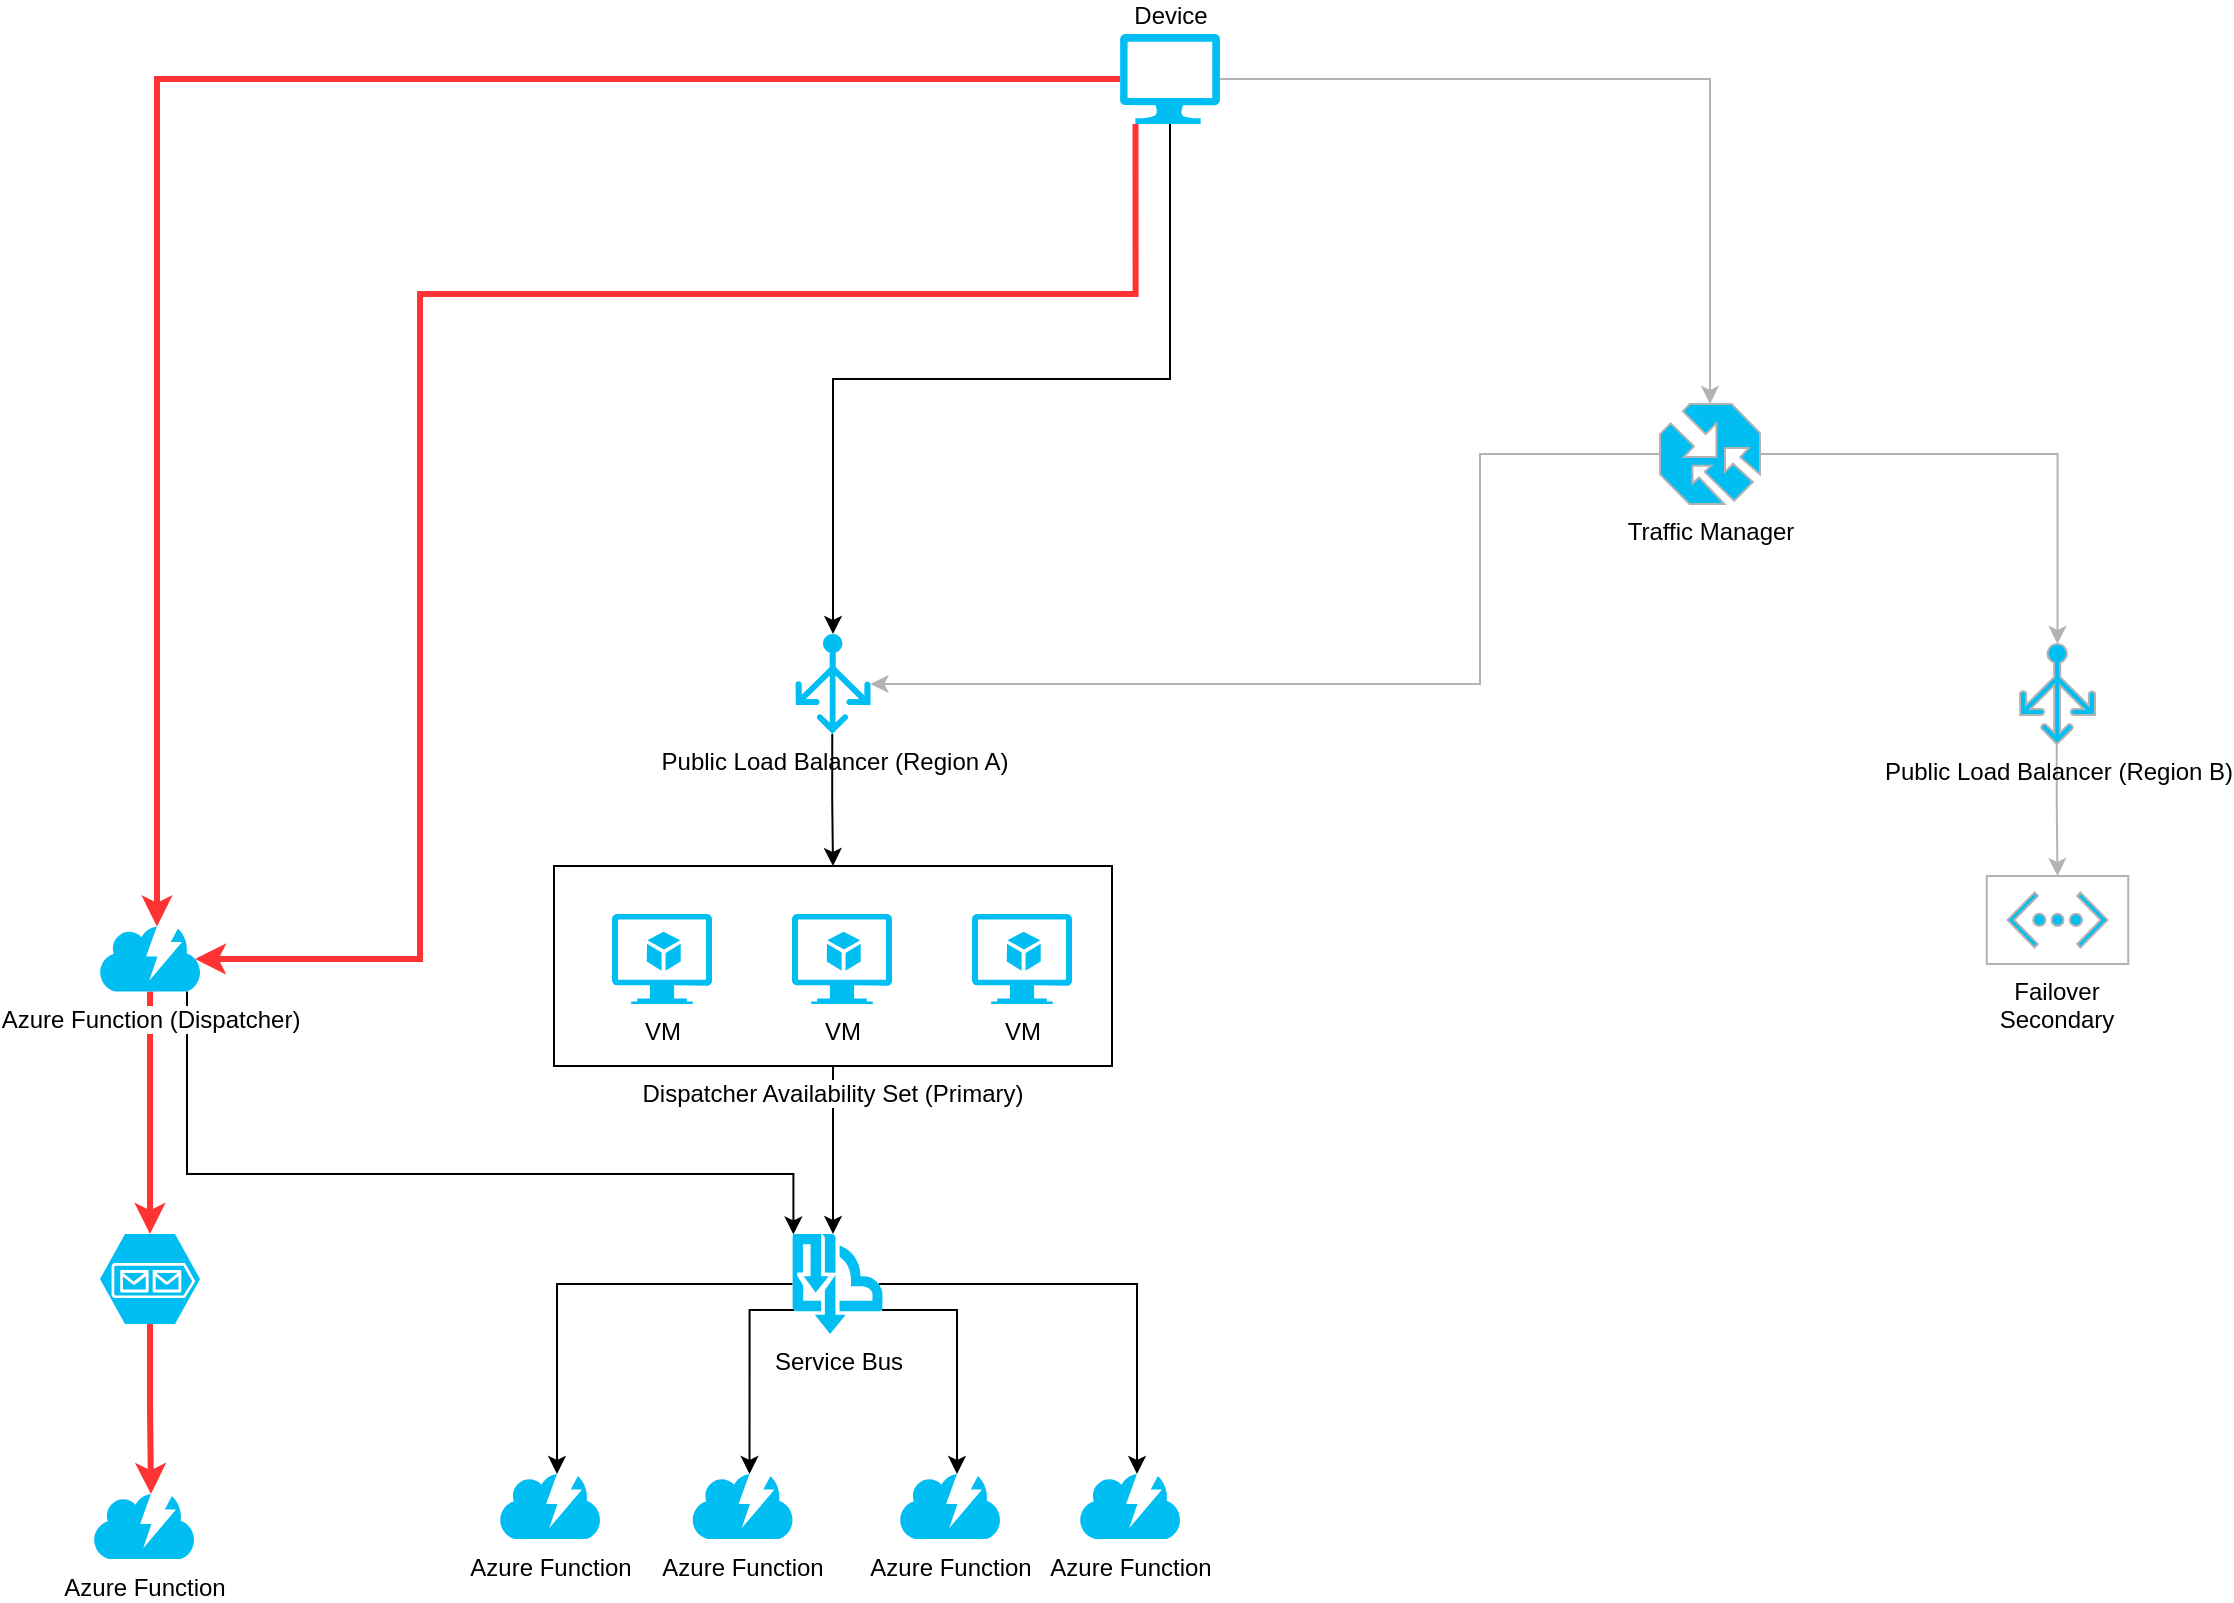 <mxfile version="12.8.5" type="github">
  <diagram id="-9tl46MMvIOzKLyB9kHu" name="Page-1">
    <mxGraphModel dx="1382" dy="1984" grid="1" gridSize="10" guides="1" tooltips="1" connect="1" arrows="1" fold="1" page="1" pageScale="1" pageWidth="850" pageHeight="1100" math="0" shadow="0">
      <root>
        <mxCell id="0" />
        <mxCell id="1" parent="0" />
        <mxCell id="wyif-WNhcubzZ_lqFdsm-12" style="edgeStyle=orthogonalEdgeStyle;rounded=0;orthogonalLoop=1;jettySize=auto;html=1;entryX=0.45;entryY=0;entryDx=0;entryDy=0;entryPerimeter=0;" parent="1" source="wyif-WNhcubzZ_lqFdsm-6" target="wyif-WNhcubzZ_lqFdsm-7" edge="1">
          <mxGeometry relative="1" as="geometry" />
        </mxCell>
        <mxCell id="wyif-WNhcubzZ_lqFdsm-6" value="Dispatcher Availability Set (Primary)" style="rounded=0;whiteSpace=wrap;html=1;labelPosition=center;verticalLabelPosition=bottom;align=center;verticalAlign=top;labelBackgroundColor=#ffffff;" parent="1" vertex="1">
          <mxGeometry x="297" y="266" width="279" height="100" as="geometry" />
        </mxCell>
        <mxCell id="wyif-WNhcubzZ_lqFdsm-25" style="edgeStyle=orthogonalEdgeStyle;rounded=0;orthogonalLoop=1;jettySize=auto;html=1;entryX=0.5;entryY=0;entryDx=0;entryDy=0;entryPerimeter=0;strokeColor=#B3B3B3;" parent="1" source="wyif-WNhcubzZ_lqFdsm-1" target="wyif-WNhcubzZ_lqFdsm-22" edge="1">
          <mxGeometry relative="1" as="geometry" />
        </mxCell>
        <mxCell id="wyif-WNhcubzZ_lqFdsm-34" style="edgeStyle=orthogonalEdgeStyle;rounded=0;orthogonalLoop=1;jettySize=auto;html=1;exitX=0;exitY=0.5;exitDx=0;exitDy=0;exitPerimeter=0;entryX=0.57;entryY=0;entryDx=0;entryDy=0;entryPerimeter=0;fontColor=#FF3333;strokeColor=#FF3333;strokeWidth=3;" parent="1" source="wyif-WNhcubzZ_lqFdsm-1" target="wyif-WNhcubzZ_lqFdsm-29" edge="1">
          <mxGeometry relative="1" as="geometry" />
        </mxCell>
        <mxCell id="wyif-WNhcubzZ_lqFdsm-35" style="edgeStyle=orthogonalEdgeStyle;rounded=0;orthogonalLoop=1;jettySize=auto;html=1;exitX=0.155;exitY=1;exitDx=0;exitDy=0;exitPerimeter=0;entryX=0.95;entryY=0.5;entryDx=0;entryDy=0;entryPerimeter=0;strokeColor=#FF3333;strokeWidth=3;" parent="1" source="wyif-WNhcubzZ_lqFdsm-1" target="wyif-WNhcubzZ_lqFdsm-29" edge="1">
          <mxGeometry relative="1" as="geometry">
            <Array as="points">
              <mxPoint x="588" y="-20" />
              <mxPoint x="230" y="-20" />
              <mxPoint x="230" y="313" />
            </Array>
          </mxGeometry>
        </mxCell>
        <mxCell id="wyif-WNhcubzZ_lqFdsm-37" style="edgeStyle=orthogonalEdgeStyle;rounded=0;orthogonalLoop=1;jettySize=auto;html=1;exitX=0.5;exitY=1;exitDx=0;exitDy=0;exitPerimeter=0;entryX=0.5;entryY=0;entryDx=0;entryDy=0;entryPerimeter=0;strokeColor=#000000;strokeWidth=1;fontColor=#FF3333;" parent="1" source="wyif-WNhcubzZ_lqFdsm-1" target="wyif-WNhcubzZ_lqFdsm-5" edge="1">
          <mxGeometry relative="1" as="geometry" />
        </mxCell>
        <mxCell id="wyif-WNhcubzZ_lqFdsm-1" value="Device" style="verticalLabelPosition=top;html=1;verticalAlign=bottom;align=center;strokeColor=none;fillColor=#00BEF2;shape=mxgraph.azure.computer;pointerEvents=1;labelPosition=center;" parent="1" vertex="1">
          <mxGeometry x="580" y="-150" width="50" height="45" as="geometry" />
        </mxCell>
        <mxCell id="wyif-WNhcubzZ_lqFdsm-2" value="VM" style="verticalLabelPosition=bottom;html=1;verticalAlign=top;align=center;strokeColor=none;fillColor=#00BEF2;shape=mxgraph.azure.virtual_machine_feature;pointerEvents=1;" parent="1" vertex="1">
          <mxGeometry x="326" y="290" width="50" height="45" as="geometry" />
        </mxCell>
        <mxCell id="wyif-WNhcubzZ_lqFdsm-3" value="VM" style="verticalLabelPosition=bottom;html=1;verticalAlign=top;align=center;strokeColor=none;fillColor=#00BEF2;shape=mxgraph.azure.virtual_machine_feature;pointerEvents=1;" parent="1" vertex="1">
          <mxGeometry x="416" y="290" width="50" height="45" as="geometry" />
        </mxCell>
        <mxCell id="wyif-WNhcubzZ_lqFdsm-4" value="VM" style="verticalLabelPosition=bottom;html=1;verticalAlign=top;align=center;strokeColor=none;fillColor=#00BEF2;shape=mxgraph.azure.virtual_machine_feature;pointerEvents=1;" parent="1" vertex="1">
          <mxGeometry x="506" y="290" width="50" height="45" as="geometry" />
        </mxCell>
        <mxCell id="wyif-WNhcubzZ_lqFdsm-17" style="edgeStyle=orthogonalEdgeStyle;rounded=0;orthogonalLoop=1;jettySize=auto;html=1;exitX=0.49;exitY=1;exitDx=0;exitDy=0;exitPerimeter=0;entryX=0.5;entryY=0;entryDx=0;entryDy=0;" parent="1" source="wyif-WNhcubzZ_lqFdsm-5" target="wyif-WNhcubzZ_lqFdsm-6" edge="1">
          <mxGeometry relative="1" as="geometry" />
        </mxCell>
        <mxCell id="wyif-WNhcubzZ_lqFdsm-5" value="Public Load Balancer (Region A)" style="verticalLabelPosition=bottom;html=1;verticalAlign=top;align=center;strokeColor=none;fillColor=#00BEF2;shape=mxgraph.azure.load_balancer_generic;pointerEvents=1;" parent="1" vertex="1">
          <mxGeometry x="417.75" y="150" width="37.5" height="50" as="geometry" />
        </mxCell>
        <mxCell id="wyif-WNhcubzZ_lqFdsm-13" style="edgeStyle=orthogonalEdgeStyle;rounded=0;orthogonalLoop=1;jettySize=auto;html=1;exitX=0.96;exitY=0.5;exitDx=0;exitDy=0;exitPerimeter=0;entryX=0.57;entryY=0;entryDx=0;entryDy=0;entryPerimeter=0;" parent="1" source="wyif-WNhcubzZ_lqFdsm-7" target="wyif-WNhcubzZ_lqFdsm-11" edge="1">
          <mxGeometry relative="1" as="geometry" />
        </mxCell>
        <mxCell id="wyif-WNhcubzZ_lqFdsm-14" style="edgeStyle=orthogonalEdgeStyle;rounded=0;orthogonalLoop=1;jettySize=auto;html=1;exitX=0.995;exitY=0.76;exitDx=0;exitDy=0;exitPerimeter=0;entryX=0.57;entryY=0;entryDx=0;entryDy=0;entryPerimeter=0;" parent="1" source="wyif-WNhcubzZ_lqFdsm-7" target="wyif-WNhcubzZ_lqFdsm-10" edge="1">
          <mxGeometry relative="1" as="geometry" />
        </mxCell>
        <mxCell id="wyif-WNhcubzZ_lqFdsm-15" style="edgeStyle=orthogonalEdgeStyle;rounded=0;orthogonalLoop=1;jettySize=auto;html=1;exitX=0.02;exitY=0.76;exitDx=0;exitDy=0;exitPerimeter=0;entryX=0.57;entryY=0;entryDx=0;entryDy=0;entryPerimeter=0;" parent="1" source="wyif-WNhcubzZ_lqFdsm-7" target="wyif-WNhcubzZ_lqFdsm-9" edge="1">
          <mxGeometry relative="1" as="geometry" />
        </mxCell>
        <mxCell id="wyif-WNhcubzZ_lqFdsm-16" style="edgeStyle=orthogonalEdgeStyle;rounded=0;orthogonalLoop=1;jettySize=auto;html=1;exitX=0;exitY=0.5;exitDx=0;exitDy=0;exitPerimeter=0;entryX=0.57;entryY=0;entryDx=0;entryDy=0;entryPerimeter=0;" parent="1" source="wyif-WNhcubzZ_lqFdsm-7" target="wyif-WNhcubzZ_lqFdsm-8" edge="1">
          <mxGeometry relative="1" as="geometry" />
        </mxCell>
        <mxCell id="wyif-WNhcubzZ_lqFdsm-7" value="Service Bus" style="verticalLabelPosition=bottom;html=1;verticalAlign=top;align=center;strokeColor=none;fillColor=#00BEF2;shape=mxgraph.azure.service_bus_topics_and_subscriptions;pointerEvents=1;labelBackgroundColor=#ffffff;" parent="1" vertex="1">
          <mxGeometry x="416.25" y="450" width="45" height="50" as="geometry" />
        </mxCell>
        <mxCell id="wyif-WNhcubzZ_lqFdsm-8" value="Azure Function" style="verticalLabelPosition=bottom;html=1;verticalAlign=top;align=center;strokeColor=none;fillColor=#00BEF2;shape=mxgraph.azure.content_delivery_network;labelBackgroundColor=#ffffff;" parent="1" vertex="1">
          <mxGeometry x="270" y="570" width="50" height="32.5" as="geometry" />
        </mxCell>
        <mxCell id="wyif-WNhcubzZ_lqFdsm-9" value="Azure Function" style="verticalLabelPosition=bottom;html=1;verticalAlign=top;align=center;strokeColor=none;fillColor=#00BEF2;shape=mxgraph.azure.content_delivery_network;labelBackgroundColor=#ffffff;" parent="1" vertex="1">
          <mxGeometry x="366.25" y="570" width="50" height="32.5" as="geometry" />
        </mxCell>
        <mxCell id="wyif-WNhcubzZ_lqFdsm-10" value="Azure Function" style="verticalLabelPosition=bottom;html=1;verticalAlign=top;align=center;strokeColor=none;fillColor=#00BEF2;shape=mxgraph.azure.content_delivery_network;labelBackgroundColor=#ffffff;" parent="1" vertex="1">
          <mxGeometry x="470" y="570" width="50" height="32.5" as="geometry" />
        </mxCell>
        <mxCell id="wyif-WNhcubzZ_lqFdsm-11" value="Azure Function" style="verticalLabelPosition=bottom;html=1;verticalAlign=top;align=center;strokeColor=none;fillColor=#00BEF2;shape=mxgraph.azure.content_delivery_network;labelBackgroundColor=#ffffff;" parent="1" vertex="1">
          <mxGeometry x="560" y="570" width="50" height="32.5" as="geometry" />
        </mxCell>
        <mxCell id="wyif-WNhcubzZ_lqFdsm-27" style="edgeStyle=orthogonalEdgeStyle;rounded=0;orthogonalLoop=1;jettySize=auto;html=1;exitX=0.49;exitY=1;exitDx=0;exitDy=0;exitPerimeter=0;entryX=0.5;entryY=0;entryDx=0;entryDy=0;strokeColor=#B3B3B3;" parent="1" source="wyif-WNhcubzZ_lqFdsm-19" target="wyif-WNhcubzZ_lqFdsm-26" edge="1">
          <mxGeometry relative="1" as="geometry" />
        </mxCell>
        <mxCell id="wyif-WNhcubzZ_lqFdsm-19" value="Public Load Balancer (Region B)" style="verticalLabelPosition=bottom;html=1;verticalAlign=top;align=center;strokeColor=#B3B3B3;fillColor=#00BEF2;shape=mxgraph.azure.load_balancer_generic;pointerEvents=1;" parent="1" vertex="1">
          <mxGeometry x="1030" y="155" width="37.5" height="50" as="geometry" />
        </mxCell>
        <mxCell id="wyif-WNhcubzZ_lqFdsm-23" style="edgeStyle=orthogonalEdgeStyle;rounded=0;orthogonalLoop=1;jettySize=auto;html=1;entryX=0.5;entryY=0;entryDx=0;entryDy=0;entryPerimeter=0;strokeColor=#B3B3B3;" parent="1" source="wyif-WNhcubzZ_lqFdsm-22" target="wyif-WNhcubzZ_lqFdsm-19" edge="1">
          <mxGeometry relative="1" as="geometry" />
        </mxCell>
        <mxCell id="wyif-WNhcubzZ_lqFdsm-24" style="edgeStyle=orthogonalEdgeStyle;rounded=0;orthogonalLoop=1;jettySize=auto;html=1;exitX=0;exitY=0.5;exitDx=0;exitDy=0;exitPerimeter=0;entryX=1;entryY=0.5;entryDx=0;entryDy=0;entryPerimeter=0;strokeColor=#B3B3B3;" parent="1" source="wyif-WNhcubzZ_lqFdsm-22" target="wyif-WNhcubzZ_lqFdsm-5" edge="1">
          <mxGeometry relative="1" as="geometry">
            <Array as="points">
              <mxPoint x="760" y="60" />
              <mxPoint x="760" y="175" />
            </Array>
          </mxGeometry>
        </mxCell>
        <mxCell id="wyif-WNhcubzZ_lqFdsm-22" value="Traffic Manager" style="verticalLabelPosition=bottom;html=1;verticalAlign=top;align=center;strokeColor=#B3B3B3;fillColor=#00BEF2;shape=mxgraph.azure.traffic_manager;pointerEvents=1;labelBackgroundColor=#ffffff;" parent="1" vertex="1">
          <mxGeometry x="850" y="35" width="50" height="50" as="geometry" />
        </mxCell>
        <mxCell id="wyif-WNhcubzZ_lqFdsm-26" value="Failover Secondary" style="rounded=0;whiteSpace=wrap;html=1;labelPosition=center;verticalLabelPosition=bottom;align=center;verticalAlign=top;labelBackgroundColor=#ffffff;strokeColor=#B3B3B3;" parent="1" vertex="1">
          <mxGeometry x="1013.38" y="271" width="70.75" height="44" as="geometry" />
        </mxCell>
        <mxCell id="wyif-WNhcubzZ_lqFdsm-28" value="" style="verticalLabelPosition=bottom;html=1;verticalAlign=top;align=center;strokeColor=#B3B3B3;fillColor=#00BEF2;shape=mxgraph.azure.virtual_network;pointerEvents=1;labelBackgroundColor=#ffffff;" parent="1" vertex="1">
          <mxGeometry x="1023.76" y="279.25" width="50" height="27.5" as="geometry" />
        </mxCell>
        <mxCell id="wyif-WNhcubzZ_lqFdsm-32" style="edgeStyle=orthogonalEdgeStyle;rounded=0;orthogonalLoop=1;jettySize=auto;html=1;exitX=0.5;exitY=1;exitDx=0;exitDy=0;exitPerimeter=0;entryX=0.5;entryY=0;entryDx=0;entryDy=0;entryPerimeter=0;strokeColor=#FF3333;strokeWidth=3;" parent="1" source="wyif-WNhcubzZ_lqFdsm-29" target="wyif-WNhcubzZ_lqFdsm-30" edge="1">
          <mxGeometry relative="1" as="geometry" />
        </mxCell>
        <mxCell id="wyif-WNhcubzZ_lqFdsm-36" style="edgeStyle=orthogonalEdgeStyle;rounded=0;orthogonalLoop=1;jettySize=auto;html=1;exitX=0.87;exitY=1;exitDx=0;exitDy=0;exitPerimeter=0;entryX=0.01;entryY=0.005;entryDx=0;entryDy=0;entryPerimeter=0;strokeColor=#000000;strokeWidth=1;" parent="1" source="wyif-WNhcubzZ_lqFdsm-29" target="wyif-WNhcubzZ_lqFdsm-7" edge="1">
          <mxGeometry relative="1" as="geometry">
            <Array as="points">
              <mxPoint x="114" y="420" />
              <mxPoint x="417" y="420" />
            </Array>
          </mxGeometry>
        </mxCell>
        <mxCell id="wyif-WNhcubzZ_lqFdsm-29" value="Azure Function (Dispatcher)" style="verticalLabelPosition=bottom;html=1;verticalAlign=top;align=center;strokeColor=none;fillColor=#00BEF2;shape=mxgraph.azure.content_delivery_network;labelBackgroundColor=#ffffff;" parent="1" vertex="1">
          <mxGeometry x="70" y="296.25" width="50" height="32.5" as="geometry" />
        </mxCell>
        <mxCell id="wyif-WNhcubzZ_lqFdsm-33" style="edgeStyle=orthogonalEdgeStyle;rounded=0;orthogonalLoop=1;jettySize=auto;html=1;exitX=0.5;exitY=1;exitDx=0;exitDy=0;exitPerimeter=0;entryX=0.57;entryY=0;entryDx=0;entryDy=0;entryPerimeter=0;strokeColor=#FF3333;strokeWidth=3;" parent="1" source="wyif-WNhcubzZ_lqFdsm-30" target="wyif-WNhcubzZ_lqFdsm-31" edge="1">
          <mxGeometry relative="1" as="geometry" />
        </mxCell>
        <mxCell id="wyif-WNhcubzZ_lqFdsm-30" value="" style="verticalLabelPosition=bottom;html=1;verticalAlign=top;align=center;strokeColor=none;fillColor=#00BEF2;shape=mxgraph.azure.storage_queue;labelBackgroundColor=#ffffff;" parent="1" vertex="1">
          <mxGeometry x="70" y="450" width="50" height="45" as="geometry" />
        </mxCell>
        <mxCell id="wyif-WNhcubzZ_lqFdsm-31" value="Azure Function" style="verticalLabelPosition=bottom;html=1;verticalAlign=top;align=center;strokeColor=none;fillColor=#00BEF2;shape=mxgraph.azure.content_delivery_network;labelBackgroundColor=#ffffff;" parent="1" vertex="1">
          <mxGeometry x="67" y="580" width="50" height="32.5" as="geometry" />
        </mxCell>
      </root>
    </mxGraphModel>
  </diagram>
</mxfile>
